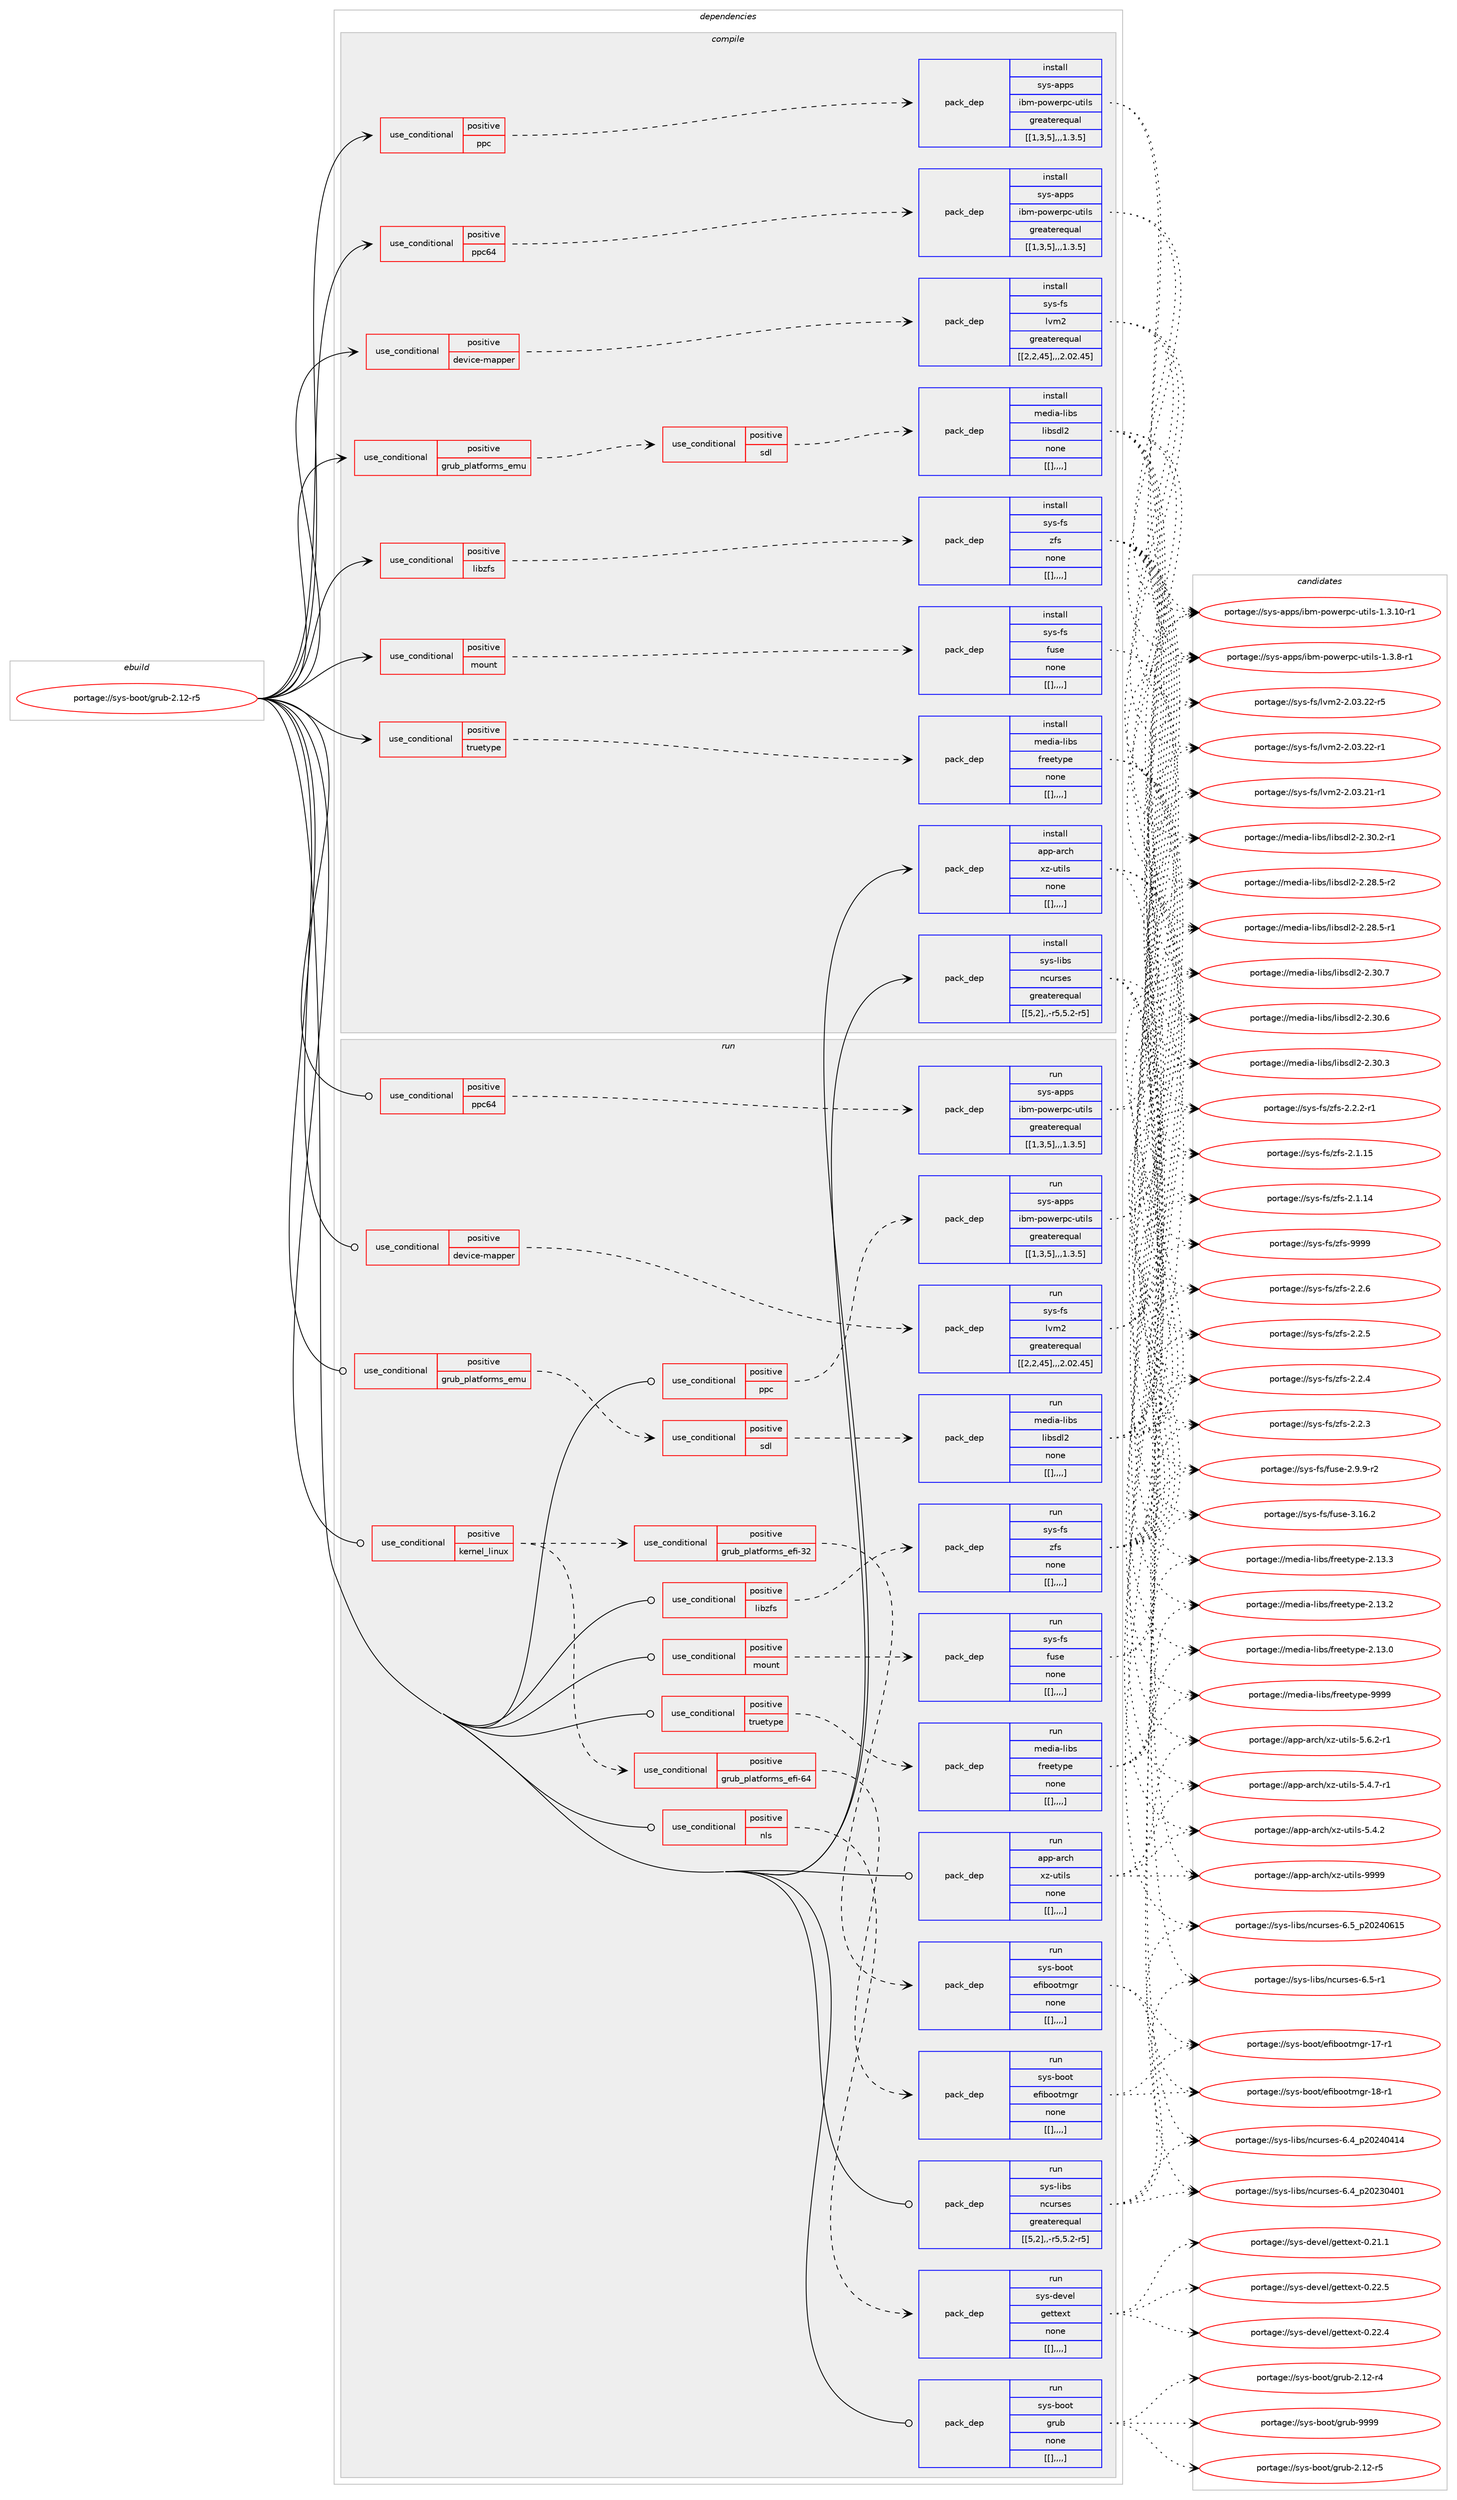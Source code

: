 digraph prolog {

# *************
# Graph options
# *************

newrank=true;
concentrate=true;
compound=true;
graph [rankdir=LR,fontname=Helvetica,fontsize=10,ranksep=1.5];#, ranksep=2.5, nodesep=0.2];
edge  [arrowhead=vee];
node  [fontname=Helvetica,fontsize=10];

# **********
# The ebuild
# **********

subgraph cluster_leftcol {
color=gray;
label=<<i>ebuild</i>>;
id [label="portage://sys-boot/grub-2.12-r5", color=red, width=4, href="../sys-boot/grub-2.12-r5.svg"];
}

# ****************
# The dependencies
# ****************

subgraph cluster_midcol {
color=gray;
label=<<i>dependencies</i>>;
subgraph cluster_compile {
fillcolor="#eeeeee";
style=filled;
label=<<i>compile</i>>;
subgraph cond118081 {
dependency445652 [label=<<TABLE BORDER="0" CELLBORDER="1" CELLSPACING="0" CELLPADDING="4"><TR><TD ROWSPAN="3" CELLPADDING="10">use_conditional</TD></TR><TR><TD>positive</TD></TR><TR><TD>device-mapper</TD></TR></TABLE>>, shape=none, color=red];
subgraph pack324494 {
dependency445653 [label=<<TABLE BORDER="0" CELLBORDER="1" CELLSPACING="0" CELLPADDING="4" WIDTH="220"><TR><TD ROWSPAN="6" CELLPADDING="30">pack_dep</TD></TR><TR><TD WIDTH="110">install</TD></TR><TR><TD>sys-fs</TD></TR><TR><TD>lvm2</TD></TR><TR><TD>greaterequal</TD></TR><TR><TD>[[2,2,45],,,2.02.45]</TD></TR></TABLE>>, shape=none, color=blue];
}
dependency445652:e -> dependency445653:w [weight=20,style="dashed",arrowhead="vee"];
}
id:e -> dependency445652:w [weight=20,style="solid",arrowhead="vee"];
subgraph cond118082 {
dependency445654 [label=<<TABLE BORDER="0" CELLBORDER="1" CELLSPACING="0" CELLPADDING="4"><TR><TD ROWSPAN="3" CELLPADDING="10">use_conditional</TD></TR><TR><TD>positive</TD></TR><TR><TD>grub_platforms_emu</TD></TR></TABLE>>, shape=none, color=red];
subgraph cond118083 {
dependency445655 [label=<<TABLE BORDER="0" CELLBORDER="1" CELLSPACING="0" CELLPADDING="4"><TR><TD ROWSPAN="3" CELLPADDING="10">use_conditional</TD></TR><TR><TD>positive</TD></TR><TR><TD>sdl</TD></TR></TABLE>>, shape=none, color=red];
subgraph pack324495 {
dependency445656 [label=<<TABLE BORDER="0" CELLBORDER="1" CELLSPACING="0" CELLPADDING="4" WIDTH="220"><TR><TD ROWSPAN="6" CELLPADDING="30">pack_dep</TD></TR><TR><TD WIDTH="110">install</TD></TR><TR><TD>media-libs</TD></TR><TR><TD>libsdl2</TD></TR><TR><TD>none</TD></TR><TR><TD>[[],,,,]</TD></TR></TABLE>>, shape=none, color=blue];
}
dependency445655:e -> dependency445656:w [weight=20,style="dashed",arrowhead="vee"];
}
dependency445654:e -> dependency445655:w [weight=20,style="dashed",arrowhead="vee"];
}
id:e -> dependency445654:w [weight=20,style="solid",arrowhead="vee"];
subgraph cond118084 {
dependency445657 [label=<<TABLE BORDER="0" CELLBORDER="1" CELLSPACING="0" CELLPADDING="4"><TR><TD ROWSPAN="3" CELLPADDING="10">use_conditional</TD></TR><TR><TD>positive</TD></TR><TR><TD>libzfs</TD></TR></TABLE>>, shape=none, color=red];
subgraph pack324496 {
dependency445658 [label=<<TABLE BORDER="0" CELLBORDER="1" CELLSPACING="0" CELLPADDING="4" WIDTH="220"><TR><TD ROWSPAN="6" CELLPADDING="30">pack_dep</TD></TR><TR><TD WIDTH="110">install</TD></TR><TR><TD>sys-fs</TD></TR><TR><TD>zfs</TD></TR><TR><TD>none</TD></TR><TR><TD>[[],,,,]</TD></TR></TABLE>>, shape=none, color=blue];
}
dependency445657:e -> dependency445658:w [weight=20,style="dashed",arrowhead="vee"];
}
id:e -> dependency445657:w [weight=20,style="solid",arrowhead="vee"];
subgraph cond118085 {
dependency445659 [label=<<TABLE BORDER="0" CELLBORDER="1" CELLSPACING="0" CELLPADDING="4"><TR><TD ROWSPAN="3" CELLPADDING="10">use_conditional</TD></TR><TR><TD>positive</TD></TR><TR><TD>mount</TD></TR></TABLE>>, shape=none, color=red];
subgraph pack324497 {
dependency445660 [label=<<TABLE BORDER="0" CELLBORDER="1" CELLSPACING="0" CELLPADDING="4" WIDTH="220"><TR><TD ROWSPAN="6" CELLPADDING="30">pack_dep</TD></TR><TR><TD WIDTH="110">install</TD></TR><TR><TD>sys-fs</TD></TR><TR><TD>fuse</TD></TR><TR><TD>none</TD></TR><TR><TD>[[],,,,]</TD></TR></TABLE>>, shape=none, color=blue];
}
dependency445659:e -> dependency445660:w [weight=20,style="dashed",arrowhead="vee"];
}
id:e -> dependency445659:w [weight=20,style="solid",arrowhead="vee"];
subgraph cond118086 {
dependency445661 [label=<<TABLE BORDER="0" CELLBORDER="1" CELLSPACING="0" CELLPADDING="4"><TR><TD ROWSPAN="3" CELLPADDING="10">use_conditional</TD></TR><TR><TD>positive</TD></TR><TR><TD>ppc</TD></TR></TABLE>>, shape=none, color=red];
subgraph pack324498 {
dependency445662 [label=<<TABLE BORDER="0" CELLBORDER="1" CELLSPACING="0" CELLPADDING="4" WIDTH="220"><TR><TD ROWSPAN="6" CELLPADDING="30">pack_dep</TD></TR><TR><TD WIDTH="110">install</TD></TR><TR><TD>sys-apps</TD></TR><TR><TD>ibm-powerpc-utils</TD></TR><TR><TD>greaterequal</TD></TR><TR><TD>[[1,3,5],,,1.3.5]</TD></TR></TABLE>>, shape=none, color=blue];
}
dependency445661:e -> dependency445662:w [weight=20,style="dashed",arrowhead="vee"];
}
id:e -> dependency445661:w [weight=20,style="solid",arrowhead="vee"];
subgraph cond118087 {
dependency445663 [label=<<TABLE BORDER="0" CELLBORDER="1" CELLSPACING="0" CELLPADDING="4"><TR><TD ROWSPAN="3" CELLPADDING="10">use_conditional</TD></TR><TR><TD>positive</TD></TR><TR><TD>ppc64</TD></TR></TABLE>>, shape=none, color=red];
subgraph pack324499 {
dependency445664 [label=<<TABLE BORDER="0" CELLBORDER="1" CELLSPACING="0" CELLPADDING="4" WIDTH="220"><TR><TD ROWSPAN="6" CELLPADDING="30">pack_dep</TD></TR><TR><TD WIDTH="110">install</TD></TR><TR><TD>sys-apps</TD></TR><TR><TD>ibm-powerpc-utils</TD></TR><TR><TD>greaterequal</TD></TR><TR><TD>[[1,3,5],,,1.3.5]</TD></TR></TABLE>>, shape=none, color=blue];
}
dependency445663:e -> dependency445664:w [weight=20,style="dashed",arrowhead="vee"];
}
id:e -> dependency445663:w [weight=20,style="solid",arrowhead="vee"];
subgraph cond118088 {
dependency445665 [label=<<TABLE BORDER="0" CELLBORDER="1" CELLSPACING="0" CELLPADDING="4"><TR><TD ROWSPAN="3" CELLPADDING="10">use_conditional</TD></TR><TR><TD>positive</TD></TR><TR><TD>truetype</TD></TR></TABLE>>, shape=none, color=red];
subgraph pack324500 {
dependency445666 [label=<<TABLE BORDER="0" CELLBORDER="1" CELLSPACING="0" CELLPADDING="4" WIDTH="220"><TR><TD ROWSPAN="6" CELLPADDING="30">pack_dep</TD></TR><TR><TD WIDTH="110">install</TD></TR><TR><TD>media-libs</TD></TR><TR><TD>freetype</TD></TR><TR><TD>none</TD></TR><TR><TD>[[],,,,]</TD></TR></TABLE>>, shape=none, color=blue];
}
dependency445665:e -> dependency445666:w [weight=20,style="dashed",arrowhead="vee"];
}
id:e -> dependency445665:w [weight=20,style="solid",arrowhead="vee"];
subgraph pack324501 {
dependency445667 [label=<<TABLE BORDER="0" CELLBORDER="1" CELLSPACING="0" CELLPADDING="4" WIDTH="220"><TR><TD ROWSPAN="6" CELLPADDING="30">pack_dep</TD></TR><TR><TD WIDTH="110">install</TD></TR><TR><TD>app-arch</TD></TR><TR><TD>xz-utils</TD></TR><TR><TD>none</TD></TR><TR><TD>[[],,,,]</TD></TR></TABLE>>, shape=none, color=blue];
}
id:e -> dependency445667:w [weight=20,style="solid",arrowhead="vee"];
subgraph pack324502 {
dependency445668 [label=<<TABLE BORDER="0" CELLBORDER="1" CELLSPACING="0" CELLPADDING="4" WIDTH="220"><TR><TD ROWSPAN="6" CELLPADDING="30">pack_dep</TD></TR><TR><TD WIDTH="110">install</TD></TR><TR><TD>sys-libs</TD></TR><TR><TD>ncurses</TD></TR><TR><TD>greaterequal</TD></TR><TR><TD>[[5,2],,-r5,5.2-r5]</TD></TR></TABLE>>, shape=none, color=blue];
}
id:e -> dependency445668:w [weight=20,style="solid",arrowhead="vee"];
}
subgraph cluster_compileandrun {
fillcolor="#eeeeee";
style=filled;
label=<<i>compile and run</i>>;
}
subgraph cluster_run {
fillcolor="#eeeeee";
style=filled;
label=<<i>run</i>>;
subgraph cond118089 {
dependency445669 [label=<<TABLE BORDER="0" CELLBORDER="1" CELLSPACING="0" CELLPADDING="4"><TR><TD ROWSPAN="3" CELLPADDING="10">use_conditional</TD></TR><TR><TD>positive</TD></TR><TR><TD>device-mapper</TD></TR></TABLE>>, shape=none, color=red];
subgraph pack324503 {
dependency445670 [label=<<TABLE BORDER="0" CELLBORDER="1" CELLSPACING="0" CELLPADDING="4" WIDTH="220"><TR><TD ROWSPAN="6" CELLPADDING="30">pack_dep</TD></TR><TR><TD WIDTH="110">run</TD></TR><TR><TD>sys-fs</TD></TR><TR><TD>lvm2</TD></TR><TR><TD>greaterequal</TD></TR><TR><TD>[[2,2,45],,,2.02.45]</TD></TR></TABLE>>, shape=none, color=blue];
}
dependency445669:e -> dependency445670:w [weight=20,style="dashed",arrowhead="vee"];
}
id:e -> dependency445669:w [weight=20,style="solid",arrowhead="odot"];
subgraph cond118090 {
dependency445671 [label=<<TABLE BORDER="0" CELLBORDER="1" CELLSPACING="0" CELLPADDING="4"><TR><TD ROWSPAN="3" CELLPADDING="10">use_conditional</TD></TR><TR><TD>positive</TD></TR><TR><TD>grub_platforms_emu</TD></TR></TABLE>>, shape=none, color=red];
subgraph cond118091 {
dependency445672 [label=<<TABLE BORDER="0" CELLBORDER="1" CELLSPACING="0" CELLPADDING="4"><TR><TD ROWSPAN="3" CELLPADDING="10">use_conditional</TD></TR><TR><TD>positive</TD></TR><TR><TD>sdl</TD></TR></TABLE>>, shape=none, color=red];
subgraph pack324504 {
dependency445673 [label=<<TABLE BORDER="0" CELLBORDER="1" CELLSPACING="0" CELLPADDING="4" WIDTH="220"><TR><TD ROWSPAN="6" CELLPADDING="30">pack_dep</TD></TR><TR><TD WIDTH="110">run</TD></TR><TR><TD>media-libs</TD></TR><TR><TD>libsdl2</TD></TR><TR><TD>none</TD></TR><TR><TD>[[],,,,]</TD></TR></TABLE>>, shape=none, color=blue];
}
dependency445672:e -> dependency445673:w [weight=20,style="dashed",arrowhead="vee"];
}
dependency445671:e -> dependency445672:w [weight=20,style="dashed",arrowhead="vee"];
}
id:e -> dependency445671:w [weight=20,style="solid",arrowhead="odot"];
subgraph cond118092 {
dependency445674 [label=<<TABLE BORDER="0" CELLBORDER="1" CELLSPACING="0" CELLPADDING="4"><TR><TD ROWSPAN="3" CELLPADDING="10">use_conditional</TD></TR><TR><TD>positive</TD></TR><TR><TD>kernel_linux</TD></TR></TABLE>>, shape=none, color=red];
subgraph cond118093 {
dependency445675 [label=<<TABLE BORDER="0" CELLBORDER="1" CELLSPACING="0" CELLPADDING="4"><TR><TD ROWSPAN="3" CELLPADDING="10">use_conditional</TD></TR><TR><TD>positive</TD></TR><TR><TD>grub_platforms_efi-32</TD></TR></TABLE>>, shape=none, color=red];
subgraph pack324505 {
dependency445676 [label=<<TABLE BORDER="0" CELLBORDER="1" CELLSPACING="0" CELLPADDING="4" WIDTH="220"><TR><TD ROWSPAN="6" CELLPADDING="30">pack_dep</TD></TR><TR><TD WIDTH="110">run</TD></TR><TR><TD>sys-boot</TD></TR><TR><TD>efibootmgr</TD></TR><TR><TD>none</TD></TR><TR><TD>[[],,,,]</TD></TR></TABLE>>, shape=none, color=blue];
}
dependency445675:e -> dependency445676:w [weight=20,style="dashed",arrowhead="vee"];
}
dependency445674:e -> dependency445675:w [weight=20,style="dashed",arrowhead="vee"];
subgraph cond118094 {
dependency445677 [label=<<TABLE BORDER="0" CELLBORDER="1" CELLSPACING="0" CELLPADDING="4"><TR><TD ROWSPAN="3" CELLPADDING="10">use_conditional</TD></TR><TR><TD>positive</TD></TR><TR><TD>grub_platforms_efi-64</TD></TR></TABLE>>, shape=none, color=red];
subgraph pack324506 {
dependency445678 [label=<<TABLE BORDER="0" CELLBORDER="1" CELLSPACING="0" CELLPADDING="4" WIDTH="220"><TR><TD ROWSPAN="6" CELLPADDING="30">pack_dep</TD></TR><TR><TD WIDTH="110">run</TD></TR><TR><TD>sys-boot</TD></TR><TR><TD>efibootmgr</TD></TR><TR><TD>none</TD></TR><TR><TD>[[],,,,]</TD></TR></TABLE>>, shape=none, color=blue];
}
dependency445677:e -> dependency445678:w [weight=20,style="dashed",arrowhead="vee"];
}
dependency445674:e -> dependency445677:w [weight=20,style="dashed",arrowhead="vee"];
}
id:e -> dependency445674:w [weight=20,style="solid",arrowhead="odot"];
subgraph cond118095 {
dependency445679 [label=<<TABLE BORDER="0" CELLBORDER="1" CELLSPACING="0" CELLPADDING="4"><TR><TD ROWSPAN="3" CELLPADDING="10">use_conditional</TD></TR><TR><TD>positive</TD></TR><TR><TD>libzfs</TD></TR></TABLE>>, shape=none, color=red];
subgraph pack324507 {
dependency445680 [label=<<TABLE BORDER="0" CELLBORDER="1" CELLSPACING="0" CELLPADDING="4" WIDTH="220"><TR><TD ROWSPAN="6" CELLPADDING="30">pack_dep</TD></TR><TR><TD WIDTH="110">run</TD></TR><TR><TD>sys-fs</TD></TR><TR><TD>zfs</TD></TR><TR><TD>none</TD></TR><TR><TD>[[],,,,]</TD></TR></TABLE>>, shape=none, color=blue];
}
dependency445679:e -> dependency445680:w [weight=20,style="dashed",arrowhead="vee"];
}
id:e -> dependency445679:w [weight=20,style="solid",arrowhead="odot"];
subgraph cond118096 {
dependency445681 [label=<<TABLE BORDER="0" CELLBORDER="1" CELLSPACING="0" CELLPADDING="4"><TR><TD ROWSPAN="3" CELLPADDING="10">use_conditional</TD></TR><TR><TD>positive</TD></TR><TR><TD>mount</TD></TR></TABLE>>, shape=none, color=red];
subgraph pack324508 {
dependency445682 [label=<<TABLE BORDER="0" CELLBORDER="1" CELLSPACING="0" CELLPADDING="4" WIDTH="220"><TR><TD ROWSPAN="6" CELLPADDING="30">pack_dep</TD></TR><TR><TD WIDTH="110">run</TD></TR><TR><TD>sys-fs</TD></TR><TR><TD>fuse</TD></TR><TR><TD>none</TD></TR><TR><TD>[[],,,,]</TD></TR></TABLE>>, shape=none, color=blue];
}
dependency445681:e -> dependency445682:w [weight=20,style="dashed",arrowhead="vee"];
}
id:e -> dependency445681:w [weight=20,style="solid",arrowhead="odot"];
subgraph cond118097 {
dependency445683 [label=<<TABLE BORDER="0" CELLBORDER="1" CELLSPACING="0" CELLPADDING="4"><TR><TD ROWSPAN="3" CELLPADDING="10">use_conditional</TD></TR><TR><TD>positive</TD></TR><TR><TD>nls</TD></TR></TABLE>>, shape=none, color=red];
subgraph pack324509 {
dependency445684 [label=<<TABLE BORDER="0" CELLBORDER="1" CELLSPACING="0" CELLPADDING="4" WIDTH="220"><TR><TD ROWSPAN="6" CELLPADDING="30">pack_dep</TD></TR><TR><TD WIDTH="110">run</TD></TR><TR><TD>sys-devel</TD></TR><TR><TD>gettext</TD></TR><TR><TD>none</TD></TR><TR><TD>[[],,,,]</TD></TR></TABLE>>, shape=none, color=blue];
}
dependency445683:e -> dependency445684:w [weight=20,style="dashed",arrowhead="vee"];
}
id:e -> dependency445683:w [weight=20,style="solid",arrowhead="odot"];
subgraph cond118098 {
dependency445685 [label=<<TABLE BORDER="0" CELLBORDER="1" CELLSPACING="0" CELLPADDING="4"><TR><TD ROWSPAN="3" CELLPADDING="10">use_conditional</TD></TR><TR><TD>positive</TD></TR><TR><TD>ppc</TD></TR></TABLE>>, shape=none, color=red];
subgraph pack324510 {
dependency445686 [label=<<TABLE BORDER="0" CELLBORDER="1" CELLSPACING="0" CELLPADDING="4" WIDTH="220"><TR><TD ROWSPAN="6" CELLPADDING="30">pack_dep</TD></TR><TR><TD WIDTH="110">run</TD></TR><TR><TD>sys-apps</TD></TR><TR><TD>ibm-powerpc-utils</TD></TR><TR><TD>greaterequal</TD></TR><TR><TD>[[1,3,5],,,1.3.5]</TD></TR></TABLE>>, shape=none, color=blue];
}
dependency445685:e -> dependency445686:w [weight=20,style="dashed",arrowhead="vee"];
}
id:e -> dependency445685:w [weight=20,style="solid",arrowhead="odot"];
subgraph cond118099 {
dependency445687 [label=<<TABLE BORDER="0" CELLBORDER="1" CELLSPACING="0" CELLPADDING="4"><TR><TD ROWSPAN="3" CELLPADDING="10">use_conditional</TD></TR><TR><TD>positive</TD></TR><TR><TD>ppc64</TD></TR></TABLE>>, shape=none, color=red];
subgraph pack324511 {
dependency445688 [label=<<TABLE BORDER="0" CELLBORDER="1" CELLSPACING="0" CELLPADDING="4" WIDTH="220"><TR><TD ROWSPAN="6" CELLPADDING="30">pack_dep</TD></TR><TR><TD WIDTH="110">run</TD></TR><TR><TD>sys-apps</TD></TR><TR><TD>ibm-powerpc-utils</TD></TR><TR><TD>greaterequal</TD></TR><TR><TD>[[1,3,5],,,1.3.5]</TD></TR></TABLE>>, shape=none, color=blue];
}
dependency445687:e -> dependency445688:w [weight=20,style="dashed",arrowhead="vee"];
}
id:e -> dependency445687:w [weight=20,style="solid",arrowhead="odot"];
subgraph cond118100 {
dependency445689 [label=<<TABLE BORDER="0" CELLBORDER="1" CELLSPACING="0" CELLPADDING="4"><TR><TD ROWSPAN="3" CELLPADDING="10">use_conditional</TD></TR><TR><TD>positive</TD></TR><TR><TD>truetype</TD></TR></TABLE>>, shape=none, color=red];
subgraph pack324512 {
dependency445690 [label=<<TABLE BORDER="0" CELLBORDER="1" CELLSPACING="0" CELLPADDING="4" WIDTH="220"><TR><TD ROWSPAN="6" CELLPADDING="30">pack_dep</TD></TR><TR><TD WIDTH="110">run</TD></TR><TR><TD>media-libs</TD></TR><TR><TD>freetype</TD></TR><TR><TD>none</TD></TR><TR><TD>[[],,,,]</TD></TR></TABLE>>, shape=none, color=blue];
}
dependency445689:e -> dependency445690:w [weight=20,style="dashed",arrowhead="vee"];
}
id:e -> dependency445689:w [weight=20,style="solid",arrowhead="odot"];
subgraph pack324513 {
dependency445691 [label=<<TABLE BORDER="0" CELLBORDER="1" CELLSPACING="0" CELLPADDING="4" WIDTH="220"><TR><TD ROWSPAN="6" CELLPADDING="30">pack_dep</TD></TR><TR><TD WIDTH="110">run</TD></TR><TR><TD>app-arch</TD></TR><TR><TD>xz-utils</TD></TR><TR><TD>none</TD></TR><TR><TD>[[],,,,]</TD></TR></TABLE>>, shape=none, color=blue];
}
id:e -> dependency445691:w [weight=20,style="solid",arrowhead="odot"];
subgraph pack324514 {
dependency445692 [label=<<TABLE BORDER="0" CELLBORDER="1" CELLSPACING="0" CELLPADDING="4" WIDTH="220"><TR><TD ROWSPAN="6" CELLPADDING="30">pack_dep</TD></TR><TR><TD WIDTH="110">run</TD></TR><TR><TD>sys-libs</TD></TR><TR><TD>ncurses</TD></TR><TR><TD>greaterequal</TD></TR><TR><TD>[[5,2],,-r5,5.2-r5]</TD></TR></TABLE>>, shape=none, color=blue];
}
id:e -> dependency445692:w [weight=20,style="solid",arrowhead="odot"];
subgraph pack324515 {
dependency445693 [label=<<TABLE BORDER="0" CELLBORDER="1" CELLSPACING="0" CELLPADDING="4" WIDTH="220"><TR><TD ROWSPAN="6" CELLPADDING="30">pack_dep</TD></TR><TR><TD WIDTH="110">run</TD></TR><TR><TD>sys-boot</TD></TR><TR><TD>grub</TD></TR><TR><TD>none</TD></TR><TR><TD>[[],,,,]</TD></TR></TABLE>>, shape=none, color=blue];
}
id:e -> dependency445693:w [weight=20,style="solid",arrowhead="odot"];
}
}

# **************
# The candidates
# **************

subgraph cluster_choices {
rank=same;
color=gray;
label=<<i>candidates</i>>;

subgraph choice324494 {
color=black;
nodesep=1;
choice11512111545102115471081181095045504648514650504511453 [label="portage://sys-fs/lvm2-2.03.22-r5", color=red, width=4,href="../sys-fs/lvm2-2.03.22-r5.svg"];
choice11512111545102115471081181095045504648514650504511449 [label="portage://sys-fs/lvm2-2.03.22-r1", color=red, width=4,href="../sys-fs/lvm2-2.03.22-r1.svg"];
choice11512111545102115471081181095045504648514650494511449 [label="portage://sys-fs/lvm2-2.03.21-r1", color=red, width=4,href="../sys-fs/lvm2-2.03.21-r1.svg"];
dependency445653:e -> choice11512111545102115471081181095045504648514650504511453:w [style=dotted,weight="100"];
dependency445653:e -> choice11512111545102115471081181095045504648514650504511449:w [style=dotted,weight="100"];
dependency445653:e -> choice11512111545102115471081181095045504648514650494511449:w [style=dotted,weight="100"];
}
subgraph choice324495 {
color=black;
nodesep=1;
choice10910110010597451081059811547108105981151001085045504651484655 [label="portage://media-libs/libsdl2-2.30.7", color=red, width=4,href="../media-libs/libsdl2-2.30.7.svg"];
choice10910110010597451081059811547108105981151001085045504651484654 [label="portage://media-libs/libsdl2-2.30.6", color=red, width=4,href="../media-libs/libsdl2-2.30.6.svg"];
choice10910110010597451081059811547108105981151001085045504651484651 [label="portage://media-libs/libsdl2-2.30.3", color=red, width=4,href="../media-libs/libsdl2-2.30.3.svg"];
choice109101100105974510810598115471081059811510010850455046514846504511449 [label="portage://media-libs/libsdl2-2.30.2-r1", color=red, width=4,href="../media-libs/libsdl2-2.30.2-r1.svg"];
choice109101100105974510810598115471081059811510010850455046505646534511450 [label="portage://media-libs/libsdl2-2.28.5-r2", color=red, width=4,href="../media-libs/libsdl2-2.28.5-r2.svg"];
choice109101100105974510810598115471081059811510010850455046505646534511449 [label="portage://media-libs/libsdl2-2.28.5-r1", color=red, width=4,href="../media-libs/libsdl2-2.28.5-r1.svg"];
dependency445656:e -> choice10910110010597451081059811547108105981151001085045504651484655:w [style=dotted,weight="100"];
dependency445656:e -> choice10910110010597451081059811547108105981151001085045504651484654:w [style=dotted,weight="100"];
dependency445656:e -> choice10910110010597451081059811547108105981151001085045504651484651:w [style=dotted,weight="100"];
dependency445656:e -> choice109101100105974510810598115471081059811510010850455046514846504511449:w [style=dotted,weight="100"];
dependency445656:e -> choice109101100105974510810598115471081059811510010850455046505646534511450:w [style=dotted,weight="100"];
dependency445656:e -> choice109101100105974510810598115471081059811510010850455046505646534511449:w [style=dotted,weight="100"];
}
subgraph choice324496 {
color=black;
nodesep=1;
choice11512111545102115471221021154557575757 [label="portage://sys-fs/zfs-9999", color=red, width=4,href="../sys-fs/zfs-9999.svg"];
choice1151211154510211547122102115455046504654 [label="portage://sys-fs/zfs-2.2.6", color=red, width=4,href="../sys-fs/zfs-2.2.6.svg"];
choice1151211154510211547122102115455046504653 [label="portage://sys-fs/zfs-2.2.5", color=red, width=4,href="../sys-fs/zfs-2.2.5.svg"];
choice1151211154510211547122102115455046504652 [label="portage://sys-fs/zfs-2.2.4", color=red, width=4,href="../sys-fs/zfs-2.2.4.svg"];
choice1151211154510211547122102115455046504651 [label="portage://sys-fs/zfs-2.2.3", color=red, width=4,href="../sys-fs/zfs-2.2.3.svg"];
choice11512111545102115471221021154550465046504511449 [label="portage://sys-fs/zfs-2.2.2-r1", color=red, width=4,href="../sys-fs/zfs-2.2.2-r1.svg"];
choice115121115451021154712210211545504649464953 [label="portage://sys-fs/zfs-2.1.15", color=red, width=4,href="../sys-fs/zfs-2.1.15.svg"];
choice115121115451021154712210211545504649464952 [label="portage://sys-fs/zfs-2.1.14", color=red, width=4,href="../sys-fs/zfs-2.1.14.svg"];
dependency445658:e -> choice11512111545102115471221021154557575757:w [style=dotted,weight="100"];
dependency445658:e -> choice1151211154510211547122102115455046504654:w [style=dotted,weight="100"];
dependency445658:e -> choice1151211154510211547122102115455046504653:w [style=dotted,weight="100"];
dependency445658:e -> choice1151211154510211547122102115455046504652:w [style=dotted,weight="100"];
dependency445658:e -> choice1151211154510211547122102115455046504651:w [style=dotted,weight="100"];
dependency445658:e -> choice11512111545102115471221021154550465046504511449:w [style=dotted,weight="100"];
dependency445658:e -> choice115121115451021154712210211545504649464953:w [style=dotted,weight="100"];
dependency445658:e -> choice115121115451021154712210211545504649464952:w [style=dotted,weight="100"];
}
subgraph choice324497 {
color=black;
nodesep=1;
choice115121115451021154710211711510145514649544650 [label="portage://sys-fs/fuse-3.16.2", color=red, width=4,href="../sys-fs/fuse-3.16.2.svg"];
choice11512111545102115471021171151014550465746574511450 [label="portage://sys-fs/fuse-2.9.9-r2", color=red, width=4,href="../sys-fs/fuse-2.9.9-r2.svg"];
dependency445660:e -> choice115121115451021154710211711510145514649544650:w [style=dotted,weight="100"];
dependency445660:e -> choice11512111545102115471021171151014550465746574511450:w [style=dotted,weight="100"];
}
subgraph choice324498 {
color=black;
nodesep=1;
choice11512111545971121121154710598109451121111191011141129945117116105108115454946514649484511449 [label="portage://sys-apps/ibm-powerpc-utils-1.3.10-r1", color=red, width=4,href="../sys-apps/ibm-powerpc-utils-1.3.10-r1.svg"];
choice115121115459711211211547105981094511211111910111411299451171161051081154549465146564511449 [label="portage://sys-apps/ibm-powerpc-utils-1.3.8-r1", color=red, width=4,href="../sys-apps/ibm-powerpc-utils-1.3.8-r1.svg"];
dependency445662:e -> choice11512111545971121121154710598109451121111191011141129945117116105108115454946514649484511449:w [style=dotted,weight="100"];
dependency445662:e -> choice115121115459711211211547105981094511211111910111411299451171161051081154549465146564511449:w [style=dotted,weight="100"];
}
subgraph choice324499 {
color=black;
nodesep=1;
choice11512111545971121121154710598109451121111191011141129945117116105108115454946514649484511449 [label="portage://sys-apps/ibm-powerpc-utils-1.3.10-r1", color=red, width=4,href="../sys-apps/ibm-powerpc-utils-1.3.10-r1.svg"];
choice115121115459711211211547105981094511211111910111411299451171161051081154549465146564511449 [label="portage://sys-apps/ibm-powerpc-utils-1.3.8-r1", color=red, width=4,href="../sys-apps/ibm-powerpc-utils-1.3.8-r1.svg"];
dependency445664:e -> choice11512111545971121121154710598109451121111191011141129945117116105108115454946514649484511449:w [style=dotted,weight="100"];
dependency445664:e -> choice115121115459711211211547105981094511211111910111411299451171161051081154549465146564511449:w [style=dotted,weight="100"];
}
subgraph choice324500 {
color=black;
nodesep=1;
choice109101100105974510810598115471021141011011161211121014557575757 [label="portage://media-libs/freetype-9999", color=red, width=4,href="../media-libs/freetype-9999.svg"];
choice1091011001059745108105981154710211410110111612111210145504649514651 [label="portage://media-libs/freetype-2.13.3", color=red, width=4,href="../media-libs/freetype-2.13.3.svg"];
choice1091011001059745108105981154710211410110111612111210145504649514650 [label="portage://media-libs/freetype-2.13.2", color=red, width=4,href="../media-libs/freetype-2.13.2.svg"];
choice1091011001059745108105981154710211410110111612111210145504649514648 [label="portage://media-libs/freetype-2.13.0", color=red, width=4,href="../media-libs/freetype-2.13.0.svg"];
dependency445666:e -> choice109101100105974510810598115471021141011011161211121014557575757:w [style=dotted,weight="100"];
dependency445666:e -> choice1091011001059745108105981154710211410110111612111210145504649514651:w [style=dotted,weight="100"];
dependency445666:e -> choice1091011001059745108105981154710211410110111612111210145504649514650:w [style=dotted,weight="100"];
dependency445666:e -> choice1091011001059745108105981154710211410110111612111210145504649514648:w [style=dotted,weight="100"];
}
subgraph choice324501 {
color=black;
nodesep=1;
choice9711211245971149910447120122451171161051081154557575757 [label="portage://app-arch/xz-utils-9999", color=red, width=4,href="../app-arch/xz-utils-9999.svg"];
choice9711211245971149910447120122451171161051081154553465446504511449 [label="portage://app-arch/xz-utils-5.6.2-r1", color=red, width=4,href="../app-arch/xz-utils-5.6.2-r1.svg"];
choice9711211245971149910447120122451171161051081154553465246554511449 [label="portage://app-arch/xz-utils-5.4.7-r1", color=red, width=4,href="../app-arch/xz-utils-5.4.7-r1.svg"];
choice971121124597114991044712012245117116105108115455346524650 [label="portage://app-arch/xz-utils-5.4.2", color=red, width=4,href="../app-arch/xz-utils-5.4.2.svg"];
dependency445667:e -> choice9711211245971149910447120122451171161051081154557575757:w [style=dotted,weight="100"];
dependency445667:e -> choice9711211245971149910447120122451171161051081154553465446504511449:w [style=dotted,weight="100"];
dependency445667:e -> choice9711211245971149910447120122451171161051081154553465246554511449:w [style=dotted,weight="100"];
dependency445667:e -> choice971121124597114991044712012245117116105108115455346524650:w [style=dotted,weight="100"];
}
subgraph choice324502 {
color=black;
nodesep=1;
choice1151211154510810598115471109911711411510111545544653951125048505248544953 [label="portage://sys-libs/ncurses-6.5_p20240615", color=red, width=4,href="../sys-libs/ncurses-6.5_p20240615.svg"];
choice11512111545108105981154711099117114115101115455446534511449 [label="portage://sys-libs/ncurses-6.5-r1", color=red, width=4,href="../sys-libs/ncurses-6.5-r1.svg"];
choice1151211154510810598115471109911711411510111545544652951125048505248524952 [label="portage://sys-libs/ncurses-6.4_p20240414", color=red, width=4,href="../sys-libs/ncurses-6.4_p20240414.svg"];
choice1151211154510810598115471109911711411510111545544652951125048505148524849 [label="portage://sys-libs/ncurses-6.4_p20230401", color=red, width=4,href="../sys-libs/ncurses-6.4_p20230401.svg"];
dependency445668:e -> choice1151211154510810598115471109911711411510111545544653951125048505248544953:w [style=dotted,weight="100"];
dependency445668:e -> choice11512111545108105981154711099117114115101115455446534511449:w [style=dotted,weight="100"];
dependency445668:e -> choice1151211154510810598115471109911711411510111545544652951125048505248524952:w [style=dotted,weight="100"];
dependency445668:e -> choice1151211154510810598115471109911711411510111545544652951125048505148524849:w [style=dotted,weight="100"];
}
subgraph choice324503 {
color=black;
nodesep=1;
choice11512111545102115471081181095045504648514650504511453 [label="portage://sys-fs/lvm2-2.03.22-r5", color=red, width=4,href="../sys-fs/lvm2-2.03.22-r5.svg"];
choice11512111545102115471081181095045504648514650504511449 [label="portage://sys-fs/lvm2-2.03.22-r1", color=red, width=4,href="../sys-fs/lvm2-2.03.22-r1.svg"];
choice11512111545102115471081181095045504648514650494511449 [label="portage://sys-fs/lvm2-2.03.21-r1", color=red, width=4,href="../sys-fs/lvm2-2.03.21-r1.svg"];
dependency445670:e -> choice11512111545102115471081181095045504648514650504511453:w [style=dotted,weight="100"];
dependency445670:e -> choice11512111545102115471081181095045504648514650504511449:w [style=dotted,weight="100"];
dependency445670:e -> choice11512111545102115471081181095045504648514650494511449:w [style=dotted,weight="100"];
}
subgraph choice324504 {
color=black;
nodesep=1;
choice10910110010597451081059811547108105981151001085045504651484655 [label="portage://media-libs/libsdl2-2.30.7", color=red, width=4,href="../media-libs/libsdl2-2.30.7.svg"];
choice10910110010597451081059811547108105981151001085045504651484654 [label="portage://media-libs/libsdl2-2.30.6", color=red, width=4,href="../media-libs/libsdl2-2.30.6.svg"];
choice10910110010597451081059811547108105981151001085045504651484651 [label="portage://media-libs/libsdl2-2.30.3", color=red, width=4,href="../media-libs/libsdl2-2.30.3.svg"];
choice109101100105974510810598115471081059811510010850455046514846504511449 [label="portage://media-libs/libsdl2-2.30.2-r1", color=red, width=4,href="../media-libs/libsdl2-2.30.2-r1.svg"];
choice109101100105974510810598115471081059811510010850455046505646534511450 [label="portage://media-libs/libsdl2-2.28.5-r2", color=red, width=4,href="../media-libs/libsdl2-2.28.5-r2.svg"];
choice109101100105974510810598115471081059811510010850455046505646534511449 [label="portage://media-libs/libsdl2-2.28.5-r1", color=red, width=4,href="../media-libs/libsdl2-2.28.5-r1.svg"];
dependency445673:e -> choice10910110010597451081059811547108105981151001085045504651484655:w [style=dotted,weight="100"];
dependency445673:e -> choice10910110010597451081059811547108105981151001085045504651484654:w [style=dotted,weight="100"];
dependency445673:e -> choice10910110010597451081059811547108105981151001085045504651484651:w [style=dotted,weight="100"];
dependency445673:e -> choice109101100105974510810598115471081059811510010850455046514846504511449:w [style=dotted,weight="100"];
dependency445673:e -> choice109101100105974510810598115471081059811510010850455046505646534511450:w [style=dotted,weight="100"];
dependency445673:e -> choice109101100105974510810598115471081059811510010850455046505646534511449:w [style=dotted,weight="100"];
}
subgraph choice324505 {
color=black;
nodesep=1;
choice115121115459811111111647101102105981111111161091031144549564511449 [label="portage://sys-boot/efibootmgr-18-r1", color=red, width=4,href="../sys-boot/efibootmgr-18-r1.svg"];
choice115121115459811111111647101102105981111111161091031144549554511449 [label="portage://sys-boot/efibootmgr-17-r1", color=red, width=4,href="../sys-boot/efibootmgr-17-r1.svg"];
dependency445676:e -> choice115121115459811111111647101102105981111111161091031144549564511449:w [style=dotted,weight="100"];
dependency445676:e -> choice115121115459811111111647101102105981111111161091031144549554511449:w [style=dotted,weight="100"];
}
subgraph choice324506 {
color=black;
nodesep=1;
choice115121115459811111111647101102105981111111161091031144549564511449 [label="portage://sys-boot/efibootmgr-18-r1", color=red, width=4,href="../sys-boot/efibootmgr-18-r1.svg"];
choice115121115459811111111647101102105981111111161091031144549554511449 [label="portage://sys-boot/efibootmgr-17-r1", color=red, width=4,href="../sys-boot/efibootmgr-17-r1.svg"];
dependency445678:e -> choice115121115459811111111647101102105981111111161091031144549564511449:w [style=dotted,weight="100"];
dependency445678:e -> choice115121115459811111111647101102105981111111161091031144549554511449:w [style=dotted,weight="100"];
}
subgraph choice324507 {
color=black;
nodesep=1;
choice11512111545102115471221021154557575757 [label="portage://sys-fs/zfs-9999", color=red, width=4,href="../sys-fs/zfs-9999.svg"];
choice1151211154510211547122102115455046504654 [label="portage://sys-fs/zfs-2.2.6", color=red, width=4,href="../sys-fs/zfs-2.2.6.svg"];
choice1151211154510211547122102115455046504653 [label="portage://sys-fs/zfs-2.2.5", color=red, width=4,href="../sys-fs/zfs-2.2.5.svg"];
choice1151211154510211547122102115455046504652 [label="portage://sys-fs/zfs-2.2.4", color=red, width=4,href="../sys-fs/zfs-2.2.4.svg"];
choice1151211154510211547122102115455046504651 [label="portage://sys-fs/zfs-2.2.3", color=red, width=4,href="../sys-fs/zfs-2.2.3.svg"];
choice11512111545102115471221021154550465046504511449 [label="portage://sys-fs/zfs-2.2.2-r1", color=red, width=4,href="../sys-fs/zfs-2.2.2-r1.svg"];
choice115121115451021154712210211545504649464953 [label="portage://sys-fs/zfs-2.1.15", color=red, width=4,href="../sys-fs/zfs-2.1.15.svg"];
choice115121115451021154712210211545504649464952 [label="portage://sys-fs/zfs-2.1.14", color=red, width=4,href="../sys-fs/zfs-2.1.14.svg"];
dependency445680:e -> choice11512111545102115471221021154557575757:w [style=dotted,weight="100"];
dependency445680:e -> choice1151211154510211547122102115455046504654:w [style=dotted,weight="100"];
dependency445680:e -> choice1151211154510211547122102115455046504653:w [style=dotted,weight="100"];
dependency445680:e -> choice1151211154510211547122102115455046504652:w [style=dotted,weight="100"];
dependency445680:e -> choice1151211154510211547122102115455046504651:w [style=dotted,weight="100"];
dependency445680:e -> choice11512111545102115471221021154550465046504511449:w [style=dotted,weight="100"];
dependency445680:e -> choice115121115451021154712210211545504649464953:w [style=dotted,weight="100"];
dependency445680:e -> choice115121115451021154712210211545504649464952:w [style=dotted,weight="100"];
}
subgraph choice324508 {
color=black;
nodesep=1;
choice115121115451021154710211711510145514649544650 [label="portage://sys-fs/fuse-3.16.2", color=red, width=4,href="../sys-fs/fuse-3.16.2.svg"];
choice11512111545102115471021171151014550465746574511450 [label="portage://sys-fs/fuse-2.9.9-r2", color=red, width=4,href="../sys-fs/fuse-2.9.9-r2.svg"];
dependency445682:e -> choice115121115451021154710211711510145514649544650:w [style=dotted,weight="100"];
dependency445682:e -> choice11512111545102115471021171151014550465746574511450:w [style=dotted,weight="100"];
}
subgraph choice324509 {
color=black;
nodesep=1;
choice115121115451001011181011084710310111611610112011645484650504653 [label="portage://sys-devel/gettext-0.22.5", color=red, width=4,href="../sys-devel/gettext-0.22.5.svg"];
choice115121115451001011181011084710310111611610112011645484650504652 [label="portage://sys-devel/gettext-0.22.4", color=red, width=4,href="../sys-devel/gettext-0.22.4.svg"];
choice115121115451001011181011084710310111611610112011645484650494649 [label="portage://sys-devel/gettext-0.21.1", color=red, width=4,href="../sys-devel/gettext-0.21.1.svg"];
dependency445684:e -> choice115121115451001011181011084710310111611610112011645484650504653:w [style=dotted,weight="100"];
dependency445684:e -> choice115121115451001011181011084710310111611610112011645484650504652:w [style=dotted,weight="100"];
dependency445684:e -> choice115121115451001011181011084710310111611610112011645484650494649:w [style=dotted,weight="100"];
}
subgraph choice324510 {
color=black;
nodesep=1;
choice11512111545971121121154710598109451121111191011141129945117116105108115454946514649484511449 [label="portage://sys-apps/ibm-powerpc-utils-1.3.10-r1", color=red, width=4,href="../sys-apps/ibm-powerpc-utils-1.3.10-r1.svg"];
choice115121115459711211211547105981094511211111910111411299451171161051081154549465146564511449 [label="portage://sys-apps/ibm-powerpc-utils-1.3.8-r1", color=red, width=4,href="../sys-apps/ibm-powerpc-utils-1.3.8-r1.svg"];
dependency445686:e -> choice11512111545971121121154710598109451121111191011141129945117116105108115454946514649484511449:w [style=dotted,weight="100"];
dependency445686:e -> choice115121115459711211211547105981094511211111910111411299451171161051081154549465146564511449:w [style=dotted,weight="100"];
}
subgraph choice324511 {
color=black;
nodesep=1;
choice11512111545971121121154710598109451121111191011141129945117116105108115454946514649484511449 [label="portage://sys-apps/ibm-powerpc-utils-1.3.10-r1", color=red, width=4,href="../sys-apps/ibm-powerpc-utils-1.3.10-r1.svg"];
choice115121115459711211211547105981094511211111910111411299451171161051081154549465146564511449 [label="portage://sys-apps/ibm-powerpc-utils-1.3.8-r1", color=red, width=4,href="../sys-apps/ibm-powerpc-utils-1.3.8-r1.svg"];
dependency445688:e -> choice11512111545971121121154710598109451121111191011141129945117116105108115454946514649484511449:w [style=dotted,weight="100"];
dependency445688:e -> choice115121115459711211211547105981094511211111910111411299451171161051081154549465146564511449:w [style=dotted,weight="100"];
}
subgraph choice324512 {
color=black;
nodesep=1;
choice109101100105974510810598115471021141011011161211121014557575757 [label="portage://media-libs/freetype-9999", color=red, width=4,href="../media-libs/freetype-9999.svg"];
choice1091011001059745108105981154710211410110111612111210145504649514651 [label="portage://media-libs/freetype-2.13.3", color=red, width=4,href="../media-libs/freetype-2.13.3.svg"];
choice1091011001059745108105981154710211410110111612111210145504649514650 [label="portage://media-libs/freetype-2.13.2", color=red, width=4,href="../media-libs/freetype-2.13.2.svg"];
choice1091011001059745108105981154710211410110111612111210145504649514648 [label="portage://media-libs/freetype-2.13.0", color=red, width=4,href="../media-libs/freetype-2.13.0.svg"];
dependency445690:e -> choice109101100105974510810598115471021141011011161211121014557575757:w [style=dotted,weight="100"];
dependency445690:e -> choice1091011001059745108105981154710211410110111612111210145504649514651:w [style=dotted,weight="100"];
dependency445690:e -> choice1091011001059745108105981154710211410110111612111210145504649514650:w [style=dotted,weight="100"];
dependency445690:e -> choice1091011001059745108105981154710211410110111612111210145504649514648:w [style=dotted,weight="100"];
}
subgraph choice324513 {
color=black;
nodesep=1;
choice9711211245971149910447120122451171161051081154557575757 [label="portage://app-arch/xz-utils-9999", color=red, width=4,href="../app-arch/xz-utils-9999.svg"];
choice9711211245971149910447120122451171161051081154553465446504511449 [label="portage://app-arch/xz-utils-5.6.2-r1", color=red, width=4,href="../app-arch/xz-utils-5.6.2-r1.svg"];
choice9711211245971149910447120122451171161051081154553465246554511449 [label="portage://app-arch/xz-utils-5.4.7-r1", color=red, width=4,href="../app-arch/xz-utils-5.4.7-r1.svg"];
choice971121124597114991044712012245117116105108115455346524650 [label="portage://app-arch/xz-utils-5.4.2", color=red, width=4,href="../app-arch/xz-utils-5.4.2.svg"];
dependency445691:e -> choice9711211245971149910447120122451171161051081154557575757:w [style=dotted,weight="100"];
dependency445691:e -> choice9711211245971149910447120122451171161051081154553465446504511449:w [style=dotted,weight="100"];
dependency445691:e -> choice9711211245971149910447120122451171161051081154553465246554511449:w [style=dotted,weight="100"];
dependency445691:e -> choice971121124597114991044712012245117116105108115455346524650:w [style=dotted,weight="100"];
}
subgraph choice324514 {
color=black;
nodesep=1;
choice1151211154510810598115471109911711411510111545544653951125048505248544953 [label="portage://sys-libs/ncurses-6.5_p20240615", color=red, width=4,href="../sys-libs/ncurses-6.5_p20240615.svg"];
choice11512111545108105981154711099117114115101115455446534511449 [label="portage://sys-libs/ncurses-6.5-r1", color=red, width=4,href="../sys-libs/ncurses-6.5-r1.svg"];
choice1151211154510810598115471109911711411510111545544652951125048505248524952 [label="portage://sys-libs/ncurses-6.4_p20240414", color=red, width=4,href="../sys-libs/ncurses-6.4_p20240414.svg"];
choice1151211154510810598115471109911711411510111545544652951125048505148524849 [label="portage://sys-libs/ncurses-6.4_p20230401", color=red, width=4,href="../sys-libs/ncurses-6.4_p20230401.svg"];
dependency445692:e -> choice1151211154510810598115471109911711411510111545544653951125048505248544953:w [style=dotted,weight="100"];
dependency445692:e -> choice11512111545108105981154711099117114115101115455446534511449:w [style=dotted,weight="100"];
dependency445692:e -> choice1151211154510810598115471109911711411510111545544652951125048505248524952:w [style=dotted,weight="100"];
dependency445692:e -> choice1151211154510810598115471109911711411510111545544652951125048505148524849:w [style=dotted,weight="100"];
}
subgraph choice324515 {
color=black;
nodesep=1;
choice115121115459811111111647103114117984557575757 [label="portage://sys-boot/grub-9999", color=red, width=4,href="../sys-boot/grub-9999.svg"];
choice1151211154598111111116471031141179845504649504511453 [label="portage://sys-boot/grub-2.12-r5", color=red, width=4,href="../sys-boot/grub-2.12-r5.svg"];
choice1151211154598111111116471031141179845504649504511452 [label="portage://sys-boot/grub-2.12-r4", color=red, width=4,href="../sys-boot/grub-2.12-r4.svg"];
dependency445693:e -> choice115121115459811111111647103114117984557575757:w [style=dotted,weight="100"];
dependency445693:e -> choice1151211154598111111116471031141179845504649504511453:w [style=dotted,weight="100"];
dependency445693:e -> choice1151211154598111111116471031141179845504649504511452:w [style=dotted,weight="100"];
}
}

}

